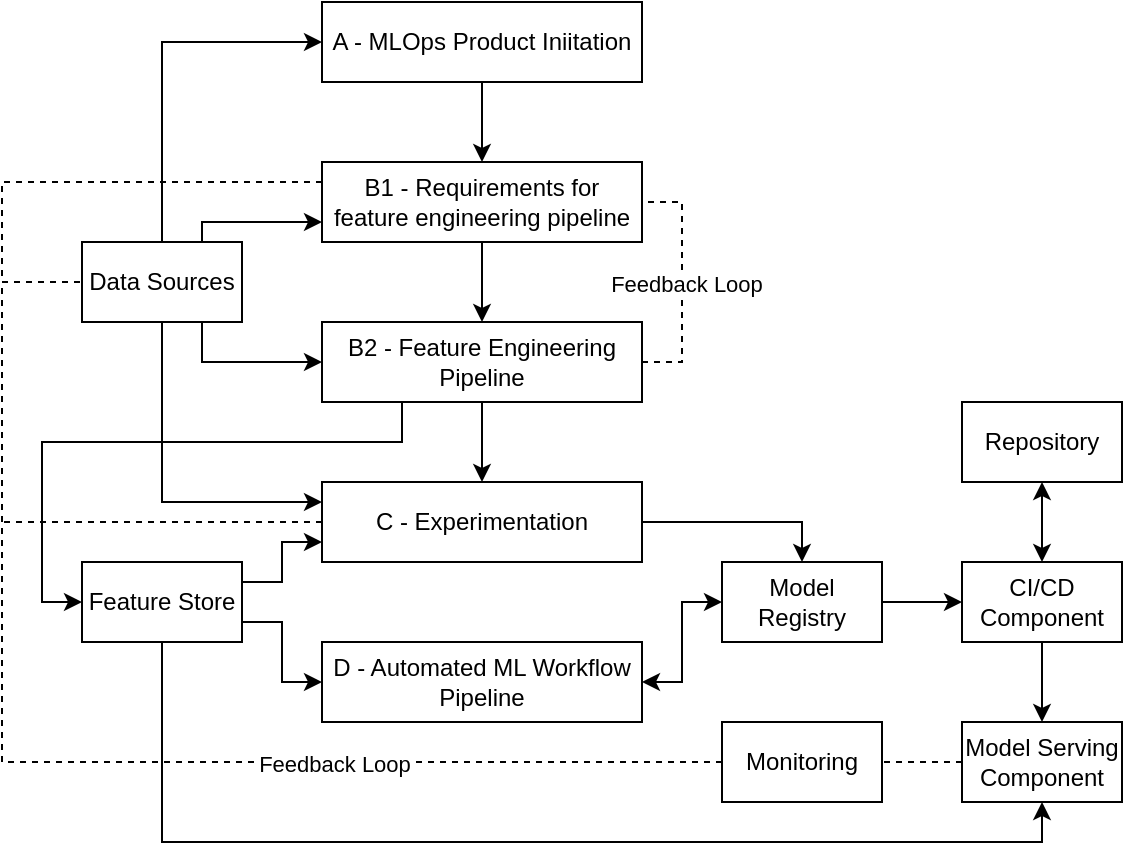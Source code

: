 <mxfile>
    <diagram name="Page-1" id="tU-hYX8tl5UySGQST8JE">
        <mxGraphModel dx="1246" dy="990" grid="1" gridSize="10" guides="1" tooltips="1" connect="1" arrows="1" fold="1" page="1" pageScale="1" pageWidth="850" pageHeight="1100" math="0" shadow="0">
            <root>
                <mxCell id="0"/>
                <mxCell id="1" parent="0"/>
                <mxCell id="Cxcj0s8RmenWci3C_afg-11" style="edgeStyle=orthogonalEdgeStyle;rounded=0;orthogonalLoop=1;jettySize=auto;html=1;exitX=0.5;exitY=1;exitDx=0;exitDy=0;entryX=0.5;entryY=0;entryDx=0;entryDy=0;" parent="1" source="Cxcj0s8RmenWci3C_afg-1" target="Cxcj0s8RmenWci3C_afg-2" edge="1">
                    <mxGeometry relative="1" as="geometry">
                        <Array as="points">
                            <mxPoint x="400" y="140"/>
                            <mxPoint x="400" y="140"/>
                        </Array>
                    </mxGeometry>
                </mxCell>
                <mxCell id="Cxcj0s8RmenWci3C_afg-1" value="A - MLOps Product Iniitation" style="rounded=0;whiteSpace=wrap;html=1;" parent="1" vertex="1">
                    <mxGeometry x="320" y="80" width="160" height="40" as="geometry"/>
                </mxCell>
                <mxCell id="Cxcj0s8RmenWci3C_afg-14" style="edgeStyle=orthogonalEdgeStyle;rounded=0;orthogonalLoop=1;jettySize=auto;html=1;exitX=0.5;exitY=1;exitDx=0;exitDy=0;" parent="1" source="Cxcj0s8RmenWci3C_afg-2" target="Cxcj0s8RmenWci3C_afg-3" edge="1">
                    <mxGeometry relative="1" as="geometry"/>
                </mxCell>
                <mxCell id="Cxcj0s8RmenWci3C_afg-45" style="edgeStyle=orthogonalEdgeStyle;rounded=0;orthogonalLoop=1;jettySize=auto;html=1;exitX=0;exitY=0.25;exitDx=0;exitDy=0;endArrow=none;endFill=0;dashed=1;" parent="1" source="Cxcj0s8RmenWci3C_afg-2" edge="1">
                    <mxGeometry relative="1" as="geometry">
                        <mxPoint x="180" y="220" as="targetPoint"/>
                        <Array as="points">
                            <mxPoint x="160" y="170"/>
                            <mxPoint x="160" y="220"/>
                        </Array>
                    </mxGeometry>
                </mxCell>
                <mxCell id="Cxcj0s8RmenWci3C_afg-2" value="B1 - Requirements for feature engineering pipeline" style="rounded=0;whiteSpace=wrap;html=1;" parent="1" vertex="1">
                    <mxGeometry x="320" y="160" width="160" height="40" as="geometry"/>
                </mxCell>
                <mxCell id="Cxcj0s8RmenWci3C_afg-16" style="edgeStyle=orthogonalEdgeStyle;rounded=0;orthogonalLoop=1;jettySize=auto;html=1;exitX=0.5;exitY=1;exitDx=0;exitDy=0;entryX=0.5;entryY=0;entryDx=0;entryDy=0;" parent="1" source="Cxcj0s8RmenWci3C_afg-3" target="Cxcj0s8RmenWci3C_afg-4" edge="1">
                    <mxGeometry relative="1" as="geometry"/>
                </mxCell>
                <mxCell id="Cxcj0s8RmenWci3C_afg-47" style="edgeStyle=orthogonalEdgeStyle;rounded=0;orthogonalLoop=1;jettySize=auto;html=1;exitX=1;exitY=0.5;exitDx=0;exitDy=0;entryX=1;entryY=0.5;entryDx=0;entryDy=0;endArrow=none;endFill=0;dashed=1;" parent="1" source="Cxcj0s8RmenWci3C_afg-3" target="Cxcj0s8RmenWci3C_afg-2" edge="1">
                    <mxGeometry relative="1" as="geometry"/>
                </mxCell>
                <mxCell id="Cxcj0s8RmenWci3C_afg-54" value="Feedback Loop" style="edgeLabel;html=1;align=center;verticalAlign=middle;resizable=0;points=[];" parent="Cxcj0s8RmenWci3C_afg-47" vertex="1" connectable="0">
                    <mxGeometry x="0.161" y="-2" relative="1" as="geometry">
                        <mxPoint y="10" as="offset"/>
                    </mxGeometry>
                </mxCell>
                <mxCell id="Cxcj0s8RmenWci3C_afg-55" style="edgeStyle=orthogonalEdgeStyle;rounded=0;orthogonalLoop=1;jettySize=auto;html=1;exitX=0.25;exitY=1;exitDx=0;exitDy=0;entryX=0;entryY=0.5;entryDx=0;entryDy=0;" parent="1" source="Cxcj0s8RmenWci3C_afg-3" target="Cxcj0s8RmenWci3C_afg-32" edge="1">
                    <mxGeometry relative="1" as="geometry">
                        <Array as="points">
                            <mxPoint x="360" y="300"/>
                            <mxPoint x="180" y="300"/>
                            <mxPoint x="180" y="380"/>
                        </Array>
                    </mxGeometry>
                </mxCell>
                <mxCell id="Cxcj0s8RmenWci3C_afg-3" value="B2 - Feature Engineering Pipeline" style="rounded=0;whiteSpace=wrap;html=1;" parent="1" vertex="1">
                    <mxGeometry x="320" y="240" width="160" height="40" as="geometry"/>
                </mxCell>
                <mxCell id="Cxcj0s8RmenWci3C_afg-30" style="edgeStyle=orthogonalEdgeStyle;rounded=0;orthogonalLoop=1;jettySize=auto;html=1;exitX=1;exitY=0.5;exitDx=0;exitDy=0;entryX=0.5;entryY=0;entryDx=0;entryDy=0;" parent="1" source="Cxcj0s8RmenWci3C_afg-4" target="Cxcj0s8RmenWci3C_afg-20" edge="1">
                    <mxGeometry relative="1" as="geometry"/>
                </mxCell>
                <mxCell id="Cxcj0s8RmenWci3C_afg-46" style="edgeStyle=orthogonalEdgeStyle;rounded=0;orthogonalLoop=1;jettySize=auto;html=1;exitX=0;exitY=0.5;exitDx=0;exitDy=0;endArrow=none;endFill=0;dashed=1;" parent="1" source="Cxcj0s8RmenWci3C_afg-4" edge="1">
                    <mxGeometry relative="1" as="geometry">
                        <mxPoint x="160" y="340" as="targetPoint"/>
                    </mxGeometry>
                </mxCell>
                <mxCell id="Cxcj0s8RmenWci3C_afg-4" value="C - Experimentation" style="rounded=0;whiteSpace=wrap;html=1;" parent="1" vertex="1">
                    <mxGeometry x="320" y="320" width="160" height="40" as="geometry"/>
                </mxCell>
                <mxCell id="Cxcj0s8RmenWci3C_afg-31" style="edgeStyle=orthogonalEdgeStyle;rounded=0;orthogonalLoop=1;jettySize=auto;html=1;exitX=1;exitY=0.5;exitDx=0;exitDy=0;entryX=0;entryY=0.5;entryDx=0;entryDy=0;startArrow=classic;startFill=1;" parent="1" source="Cxcj0s8RmenWci3C_afg-5" target="Cxcj0s8RmenWci3C_afg-20" edge="1">
                    <mxGeometry relative="1" as="geometry"/>
                </mxCell>
                <mxCell id="Cxcj0s8RmenWci3C_afg-5" value="D - Automated ML Workflow Pipeline" style="rounded=0;whiteSpace=wrap;html=1;" parent="1" vertex="1">
                    <mxGeometry x="320" y="400" width="160" height="40" as="geometry"/>
                </mxCell>
                <mxCell id="Cxcj0s8RmenWci3C_afg-43" style="edgeStyle=orthogonalEdgeStyle;rounded=0;orthogonalLoop=1;jettySize=auto;html=1;exitX=1;exitY=0.5;exitDx=0;exitDy=0;entryX=0;entryY=0.5;entryDx=0;entryDy=0;" parent="1" source="Cxcj0s8RmenWci3C_afg-20" target="Cxcj0s8RmenWci3C_afg-21" edge="1">
                    <mxGeometry relative="1" as="geometry"/>
                </mxCell>
                <mxCell id="Cxcj0s8RmenWci3C_afg-20" value="Model Registry" style="rounded=0;whiteSpace=wrap;html=1;" parent="1" vertex="1">
                    <mxGeometry x="520" y="360" width="80" height="40" as="geometry"/>
                </mxCell>
                <mxCell id="Cxcj0s8RmenWci3C_afg-41" style="edgeStyle=orthogonalEdgeStyle;rounded=0;orthogonalLoop=1;jettySize=auto;html=1;exitX=0.5;exitY=1;exitDx=0;exitDy=0;entryX=0.5;entryY=0;entryDx=0;entryDy=0;" parent="1" source="Cxcj0s8RmenWci3C_afg-21" target="Cxcj0s8RmenWci3C_afg-24" edge="1">
                    <mxGeometry relative="1" as="geometry"/>
                </mxCell>
                <mxCell id="Cxcj0s8RmenWci3C_afg-21" value="CI/CD Component" style="rounded=0;whiteSpace=wrap;html=1;" parent="1" vertex="1">
                    <mxGeometry x="640" y="360" width="80" height="40" as="geometry"/>
                </mxCell>
                <mxCell id="Cxcj0s8RmenWci3C_afg-42" style="edgeStyle=orthogonalEdgeStyle;rounded=0;orthogonalLoop=1;jettySize=auto;html=1;exitX=0.5;exitY=1;exitDx=0;exitDy=0;entryX=0.5;entryY=0;entryDx=0;entryDy=0;startArrow=classic;startFill=1;" parent="1" source="Cxcj0s8RmenWci3C_afg-22" target="Cxcj0s8RmenWci3C_afg-21" edge="1">
                    <mxGeometry relative="1" as="geometry"/>
                </mxCell>
                <mxCell id="Cxcj0s8RmenWci3C_afg-22" value="Repository" style="rounded=0;whiteSpace=wrap;html=1;" parent="1" vertex="1">
                    <mxGeometry x="640" y="280" width="80" height="40" as="geometry"/>
                </mxCell>
                <mxCell id="Cxcj0s8RmenWci3C_afg-26" style="edgeStyle=orthogonalEdgeStyle;rounded=0;orthogonalLoop=1;jettySize=auto;html=1;exitX=0.5;exitY=0;exitDx=0;exitDy=0;entryX=0;entryY=0.5;entryDx=0;entryDy=0;" parent="1" source="Cxcj0s8RmenWci3C_afg-23" target="Cxcj0s8RmenWci3C_afg-1" edge="1">
                    <mxGeometry relative="1" as="geometry"/>
                </mxCell>
                <mxCell id="Cxcj0s8RmenWci3C_afg-27" style="edgeStyle=orthogonalEdgeStyle;rounded=0;orthogonalLoop=1;jettySize=auto;html=1;exitX=0.75;exitY=0;exitDx=0;exitDy=0;entryX=0;entryY=0.75;entryDx=0;entryDy=0;" parent="1" source="Cxcj0s8RmenWci3C_afg-23" target="Cxcj0s8RmenWci3C_afg-2" edge="1">
                    <mxGeometry relative="1" as="geometry">
                        <Array as="points">
                            <mxPoint x="260" y="190"/>
                        </Array>
                    </mxGeometry>
                </mxCell>
                <mxCell id="Cxcj0s8RmenWci3C_afg-28" style="edgeStyle=orthogonalEdgeStyle;rounded=0;orthogonalLoop=1;jettySize=auto;html=1;exitX=0.75;exitY=1;exitDx=0;exitDy=0;entryX=0;entryY=0.5;entryDx=0;entryDy=0;" parent="1" source="Cxcj0s8RmenWci3C_afg-23" target="Cxcj0s8RmenWci3C_afg-3" edge="1">
                    <mxGeometry relative="1" as="geometry">
                        <Array as="points">
                            <mxPoint x="260" y="260"/>
                        </Array>
                    </mxGeometry>
                </mxCell>
                <mxCell id="Cxcj0s8RmenWci3C_afg-33" style="edgeStyle=orthogonalEdgeStyle;rounded=0;orthogonalLoop=1;jettySize=auto;html=1;exitX=0.5;exitY=1;exitDx=0;exitDy=0;entryX=0;entryY=0.25;entryDx=0;entryDy=0;" parent="1" source="Cxcj0s8RmenWci3C_afg-23" target="Cxcj0s8RmenWci3C_afg-4" edge="1">
                    <mxGeometry relative="1" as="geometry"/>
                </mxCell>
                <mxCell id="Cxcj0s8RmenWci3C_afg-23" value="Data Sources" style="rounded=0;whiteSpace=wrap;html=1;" parent="1" vertex="1">
                    <mxGeometry x="200" y="200" width="80" height="40" as="geometry"/>
                </mxCell>
                <mxCell id="Cxcj0s8RmenWci3C_afg-40" style="edgeStyle=orthogonalEdgeStyle;rounded=0;orthogonalLoop=1;jettySize=auto;html=1;exitX=0;exitY=0.5;exitDx=0;exitDy=0;entryX=1;entryY=0.5;entryDx=0;entryDy=0;endArrow=none;endFill=0;dashed=1;" parent="1" source="Cxcj0s8RmenWci3C_afg-24" target="Cxcj0s8RmenWci3C_afg-25" edge="1">
                    <mxGeometry relative="1" as="geometry"/>
                </mxCell>
                <mxCell id="Cxcj0s8RmenWci3C_afg-24" value="Model Serving Component" style="rounded=0;whiteSpace=wrap;html=1;" parent="1" vertex="1">
                    <mxGeometry x="640" y="440" width="80" height="40" as="geometry"/>
                </mxCell>
                <mxCell id="Cxcj0s8RmenWci3C_afg-44" style="edgeStyle=orthogonalEdgeStyle;rounded=0;orthogonalLoop=1;jettySize=auto;html=1;exitX=0;exitY=0.5;exitDx=0;exitDy=0;entryX=0;entryY=0.5;entryDx=0;entryDy=0;endArrow=none;endFill=0;dashed=1;" parent="1" source="Cxcj0s8RmenWci3C_afg-25" target="Cxcj0s8RmenWci3C_afg-23" edge="1">
                    <mxGeometry relative="1" as="geometry">
                        <Array as="points">
                            <mxPoint x="160" y="460"/>
                            <mxPoint x="160" y="220"/>
                        </Array>
                    </mxGeometry>
                </mxCell>
                <mxCell id="Cxcj0s8RmenWci3C_afg-53" value="Feedback Loop" style="edgeLabel;html=1;align=center;verticalAlign=middle;resizable=0;points=[];" parent="Cxcj0s8RmenWci3C_afg-44" vertex="1" connectable="0">
                    <mxGeometry x="-0.392" y="1" relative="1" as="geometry">
                        <mxPoint as="offset"/>
                    </mxGeometry>
                </mxCell>
                <mxCell id="Cxcj0s8RmenWci3C_afg-25" value="Monitoring" style="rounded=0;whiteSpace=wrap;html=1;" parent="1" vertex="1">
                    <mxGeometry x="520" y="440" width="80" height="40" as="geometry"/>
                </mxCell>
                <mxCell id="Cxcj0s8RmenWci3C_afg-37" style="edgeStyle=orthogonalEdgeStyle;rounded=0;orthogonalLoop=1;jettySize=auto;html=1;exitX=1;exitY=0.25;exitDx=0;exitDy=0;entryX=0;entryY=0.75;entryDx=0;entryDy=0;" parent="1" source="Cxcj0s8RmenWci3C_afg-32" target="Cxcj0s8RmenWci3C_afg-4" edge="1">
                    <mxGeometry relative="1" as="geometry"/>
                </mxCell>
                <mxCell id="Cxcj0s8RmenWci3C_afg-38" style="edgeStyle=orthogonalEdgeStyle;rounded=0;orthogonalLoop=1;jettySize=auto;html=1;exitX=1;exitY=0.75;exitDx=0;exitDy=0;entryX=0;entryY=0.5;entryDx=0;entryDy=0;" parent="1" source="Cxcj0s8RmenWci3C_afg-32" target="Cxcj0s8RmenWci3C_afg-5" edge="1">
                    <mxGeometry relative="1" as="geometry"/>
                </mxCell>
                <mxCell id="Cxcj0s8RmenWci3C_afg-39" style="edgeStyle=orthogonalEdgeStyle;rounded=0;orthogonalLoop=1;jettySize=auto;html=1;exitX=0.5;exitY=1;exitDx=0;exitDy=0;entryX=0.5;entryY=1;entryDx=0;entryDy=0;" parent="1" source="Cxcj0s8RmenWci3C_afg-32" target="Cxcj0s8RmenWci3C_afg-24" edge="1">
                    <mxGeometry relative="1" as="geometry"/>
                </mxCell>
                <mxCell id="Cxcj0s8RmenWci3C_afg-32" value="Feature Store" style="rounded=0;whiteSpace=wrap;html=1;" parent="1" vertex="1">
                    <mxGeometry x="200" y="360" width="80" height="40" as="geometry"/>
                </mxCell>
            </root>
        </mxGraphModel>
    </diagram>
</mxfile>